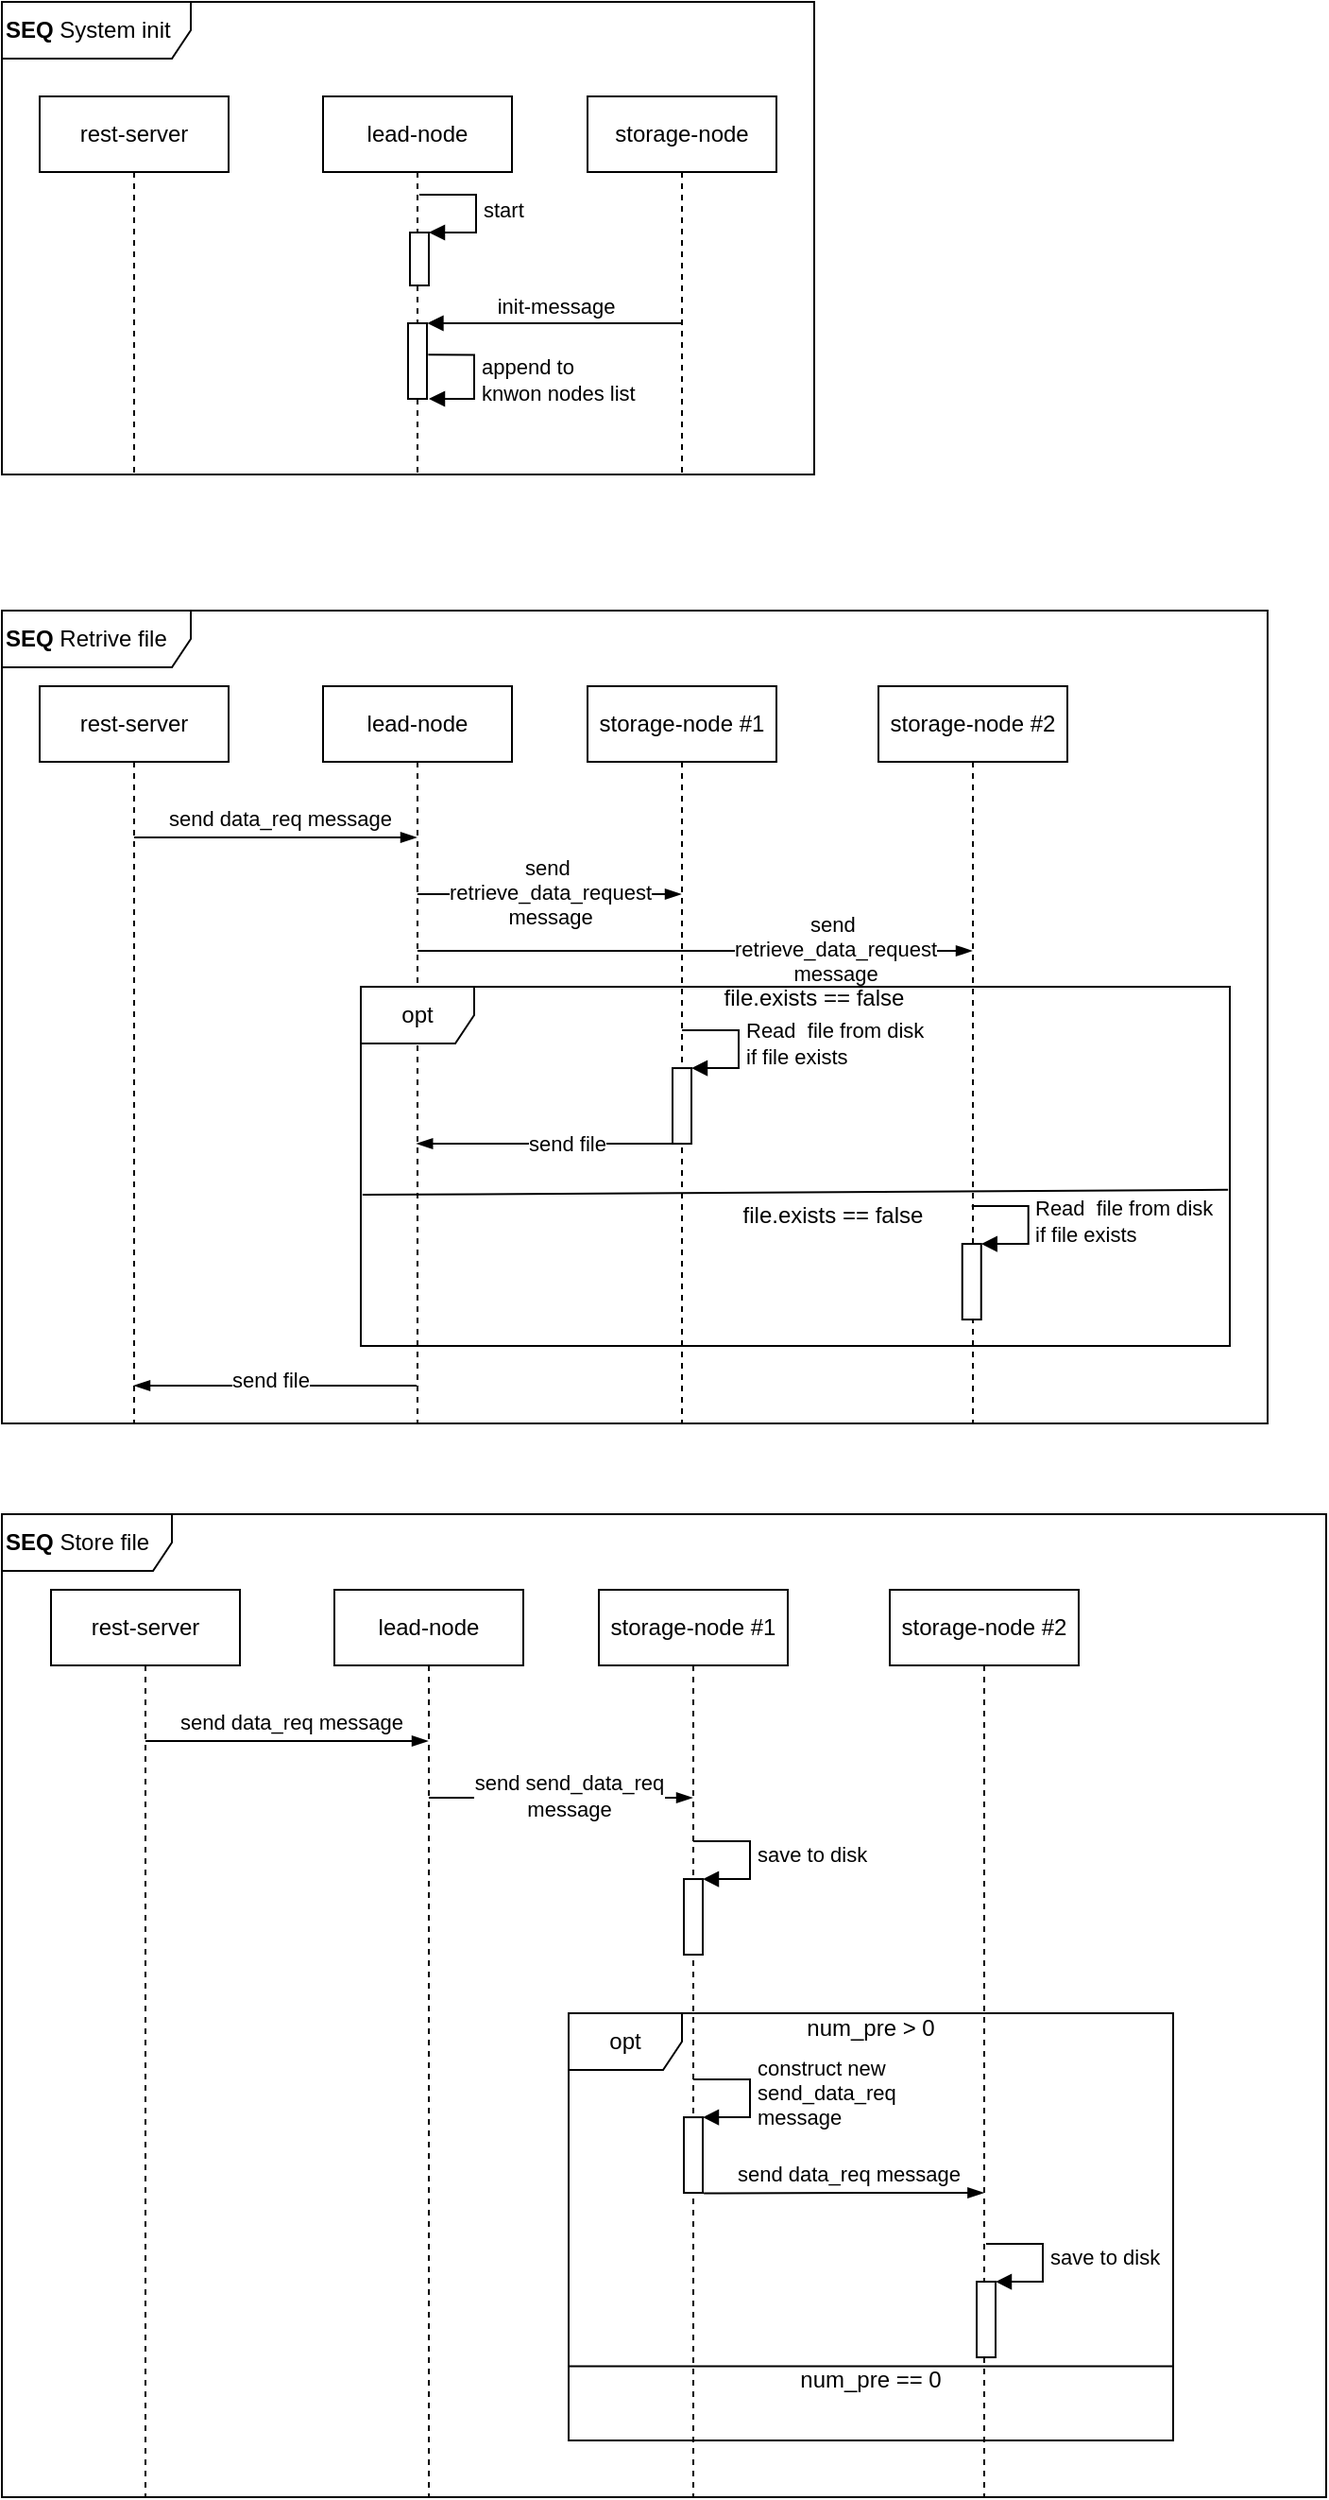 <mxfile>
    <diagram id="hpbTYKMstUZ1kIsJPyPe" name="Program flow">
        <mxGraphModel dx="1182" dy="779" grid="1" gridSize="10" guides="1" tooltips="1" connect="1" arrows="1" fold="1" page="1" pageScale="1" pageWidth="827" pageHeight="1169" math="0" shadow="0">
            <root>
                <mxCell id="0"/>
                <mxCell id="1" parent="0"/>
                <mxCell id="IMOoXnOWQLV2Bikg6EyO-6" value="lead-node" style="shape=umlLifeline;perimeter=lifelinePerimeter;whiteSpace=wrap;html=1;container=1;collapsible=0;recursiveResize=0;outlineConnect=0;" parent="1" vertex="1">
                    <mxGeometry x="210" y="90" width="100" height="200" as="geometry"/>
                </mxCell>
                <mxCell id="IMOoXnOWQLV2Bikg6EyO-12" value="" style="html=1;points=[];perimeter=orthogonalPerimeter;" parent="IMOoXnOWQLV2Bikg6EyO-6" vertex="1">
                    <mxGeometry x="46" y="72" width="10" height="28" as="geometry"/>
                </mxCell>
                <mxCell id="IMOoXnOWQLV2Bikg6EyO-13" value="start" style="edgeStyle=orthogonalEdgeStyle;html=1;align=left;spacingLeft=2;endArrow=block;rounded=0;entryX=1;entryY=0;" parent="IMOoXnOWQLV2Bikg6EyO-6" target="IMOoXnOWQLV2Bikg6EyO-12" edge="1">
                    <mxGeometry relative="1" as="geometry">
                        <mxPoint x="51" y="52" as="sourcePoint"/>
                        <Array as="points">
                            <mxPoint x="81" y="52"/>
                        </Array>
                    </mxGeometry>
                </mxCell>
                <mxCell id="IMOoXnOWQLV2Bikg6EyO-18" value="" style="html=1;points=[];perimeter=orthogonalPerimeter;" parent="IMOoXnOWQLV2Bikg6EyO-6" vertex="1">
                    <mxGeometry x="45" y="120" width="10" height="40" as="geometry"/>
                </mxCell>
                <mxCell id="IMOoXnOWQLV2Bikg6EyO-10" value="rest-server" style="shape=umlLifeline;perimeter=lifelinePerimeter;whiteSpace=wrap;html=1;container=1;collapsible=0;recursiveResize=0;outlineConnect=0;" parent="1" vertex="1">
                    <mxGeometry x="60" y="90" width="100" height="200" as="geometry"/>
                </mxCell>
                <mxCell id="IMOoXnOWQLV2Bikg6EyO-14" value="init-message" style="html=1;verticalAlign=bottom;endArrow=block;entryX=1.022;entryY=0;entryDx=0;entryDy=0;entryPerimeter=0;" parent="1" source="IMOoXnOWQLV2Bikg6EyO-16" target="IMOoXnOWQLV2Bikg6EyO-18" edge="1">
                    <mxGeometry width="80" relative="1" as="geometry">
                        <mxPoint x="409.5" y="199.584" as="sourcePoint"/>
                        <mxPoint x="320" y="210" as="targetPoint"/>
                    </mxGeometry>
                </mxCell>
                <mxCell id="IMOoXnOWQLV2Bikg6EyO-16" value="storage-node" style="shape=umlLifeline;perimeter=lifelinePerimeter;whiteSpace=wrap;html=1;container=1;collapsible=0;recursiveResize=0;outlineConnect=0;" parent="1" vertex="1">
                    <mxGeometry x="350" y="90" width="100" height="200" as="geometry"/>
                </mxCell>
                <mxCell id="IMOoXnOWQLV2Bikg6EyO-20" value="append to&lt;br&gt;knwon nodes list" style="edgeStyle=orthogonalEdgeStyle;html=1;align=left;spacingLeft=2;endArrow=block;rounded=0;exitX=1.067;exitY=0.417;exitDx=0;exitDy=0;exitPerimeter=0;" parent="1" source="IMOoXnOWQLV2Bikg6EyO-18" edge="1">
                    <mxGeometry x="0.05" relative="1" as="geometry">
                        <mxPoint x="280" y="250" as="sourcePoint"/>
                        <Array as="points">
                            <mxPoint x="290" y="227"/>
                            <mxPoint x="290" y="250"/>
                        </Array>
                        <mxPoint x="266" y="250" as="targetPoint"/>
                        <mxPoint as="offset"/>
                    </mxGeometry>
                </mxCell>
                <mxCell id="2" value="lead-node" style="shape=umlLifeline;perimeter=lifelinePerimeter;whiteSpace=wrap;html=1;container=1;collapsible=0;recursiveResize=0;outlineConnect=0;" parent="1" vertex="1">
                    <mxGeometry x="216" y="880" width="100" height="480" as="geometry"/>
                </mxCell>
                <mxCell id="6" value="rest-server" style="shape=umlLifeline;perimeter=lifelinePerimeter;whiteSpace=wrap;html=1;container=1;collapsible=0;recursiveResize=0;outlineConnect=0;" parent="1" vertex="1">
                    <mxGeometry x="66" y="880" width="100" height="480" as="geometry"/>
                </mxCell>
                <mxCell id="8" value="storage-node #1" style="shape=umlLifeline;perimeter=lifelinePerimeter;whiteSpace=wrap;html=1;container=1;collapsible=0;recursiveResize=0;outlineConnect=0;" parent="1" vertex="1">
                    <mxGeometry x="356" y="880" width="100" height="480" as="geometry"/>
                </mxCell>
                <mxCell id="15" value="" style="html=1;points=[];perimeter=orthogonalPerimeter;" parent="8" vertex="1">
                    <mxGeometry x="45" y="153.02" width="10" height="40" as="geometry"/>
                </mxCell>
                <mxCell id="16" value="save to disk" style="edgeStyle=orthogonalEdgeStyle;html=1;align=left;spacingLeft=2;endArrow=block;rounded=0;entryX=1;entryY=0;" parent="8" target="15" edge="1">
                    <mxGeometry relative="1" as="geometry">
                        <mxPoint x="50" y="133.02" as="sourcePoint"/>
                        <Array as="points">
                            <mxPoint x="80" y="133.02"/>
                        </Array>
                    </mxGeometry>
                </mxCell>
                <mxCell id="17" value="" style="html=1;points=[];perimeter=orthogonalPerimeter;" parent="8" vertex="1">
                    <mxGeometry x="45" y="279.03" width="10" height="40" as="geometry"/>
                </mxCell>
                <mxCell id="18" value="construct new&lt;br&gt;send_data_req&lt;br&gt;message" style="edgeStyle=orthogonalEdgeStyle;html=1;align=left;spacingLeft=2;endArrow=block;rounded=0;entryX=1;entryY=0;" parent="8" target="17" edge="1">
                    <mxGeometry relative="1" as="geometry">
                        <mxPoint x="50" y="259.03" as="sourcePoint"/>
                        <Array as="points">
                            <mxPoint x="80" y="259.03"/>
                        </Array>
                    </mxGeometry>
                </mxCell>
                <mxCell id="10" value="" style="endArrow=blockThin;html=1;startArrow=none;startFill=0;endFill=1;" parent="1" source="6" target="2" edge="1">
                    <mxGeometry width="50" height="50" relative="1" as="geometry">
                        <mxPoint x="310" y="1070" as="sourcePoint"/>
                        <mxPoint x="360" y="1020" as="targetPoint"/>
                        <Array as="points">
                            <mxPoint x="210" y="960"/>
                        </Array>
                    </mxGeometry>
                </mxCell>
                <mxCell id="11" value="send data_req message" style="edgeLabel;html=1;align=center;verticalAlign=middle;resizable=0;points=[];" parent="10" vertex="1" connectable="0">
                    <mxGeometry x="0.03" y="2" relative="1" as="geometry">
                        <mxPoint y="-8" as="offset"/>
                    </mxGeometry>
                </mxCell>
                <mxCell id="12" value="" style="endArrow=blockThin;html=1;endFill=1;" parent="1" source="2" target="8" edge="1">
                    <mxGeometry width="50" height="50" relative="1" as="geometry">
                        <mxPoint x="340" y="1130" as="sourcePoint"/>
                        <mxPoint x="390" y="990" as="targetPoint"/>
                        <Array as="points">
                            <mxPoint x="360" y="990"/>
                        </Array>
                    </mxGeometry>
                </mxCell>
                <mxCell id="13" value="send send_data_req &lt;br&gt;message" style="edgeLabel;html=1;align=center;verticalAlign=middle;resizable=0;points=[];" parent="12" vertex="1" connectable="0">
                    <mxGeometry x="0.06" y="1" relative="1" as="geometry">
                        <mxPoint as="offset"/>
                    </mxGeometry>
                </mxCell>
                <mxCell id="14" value="storage-node #2" style="shape=umlLifeline;perimeter=lifelinePerimeter;whiteSpace=wrap;html=1;container=1;collapsible=0;recursiveResize=0;outlineConnect=0;" parent="1" vertex="1">
                    <mxGeometry x="510" y="880" width="100" height="480" as="geometry"/>
                </mxCell>
                <mxCell id="23" value="" style="html=1;points=[];perimeter=orthogonalPerimeter;" parent="14" vertex="1">
                    <mxGeometry x="46" y="366.02" width="10" height="40" as="geometry"/>
                </mxCell>
                <mxCell id="24" value="save to disk" style="edgeStyle=orthogonalEdgeStyle;html=1;align=left;spacingLeft=2;endArrow=block;rounded=0;entryX=1;entryY=0;" parent="14" target="23" edge="1">
                    <mxGeometry relative="1" as="geometry">
                        <mxPoint x="51" y="346.02" as="sourcePoint"/>
                        <Array as="points">
                            <mxPoint x="81" y="346.02"/>
                        </Array>
                    </mxGeometry>
                </mxCell>
                <mxCell id="19" value="" style="endArrow=blockThin;html=1;startArrow=none;startFill=0;endFill=1;exitX=1.055;exitY=1.005;exitDx=0;exitDy=0;exitPerimeter=0;" parent="1" source="17" edge="1">
                    <mxGeometry width="50" height="50" relative="1" as="geometry">
                        <mxPoint x="410.0" y="1199" as="sourcePoint"/>
                        <mxPoint x="559.69" y="1199" as="targetPoint"/>
                        <Array as="points">
                            <mxPoint x="504.19" y="1199"/>
                        </Array>
                    </mxGeometry>
                </mxCell>
                <mxCell id="20" value="send data_req message" style="edgeLabel;html=1;align=center;verticalAlign=middle;resizable=0;points=[];" parent="19" vertex="1" connectable="0">
                    <mxGeometry x="0.03" y="2" relative="1" as="geometry">
                        <mxPoint y="-8" as="offset"/>
                    </mxGeometry>
                </mxCell>
                <mxCell id="25" value="lead-node" style="shape=umlLifeline;perimeter=lifelinePerimeter;whiteSpace=wrap;html=1;container=1;collapsible=0;recursiveResize=0;outlineConnect=0;" parent="1" vertex="1">
                    <mxGeometry x="210" y="402" width="100" height="390" as="geometry"/>
                </mxCell>
                <mxCell id="46" value="" style="endArrow=blockThin;html=1;endFill=1;" parent="25" target="36" edge="1">
                    <mxGeometry width="50" height="50" relative="1" as="geometry">
                        <mxPoint x="50" y="140" as="sourcePoint"/>
                        <mxPoint x="185.67" y="140" as="targetPoint"/>
                        <Array as="points">
                            <mxPoint x="140.17" y="140"/>
                        </Array>
                    </mxGeometry>
                </mxCell>
                <mxCell id="47" value="send&amp;nbsp;&lt;br&gt;retrieve_data_request&lt;br&gt;message" style="edgeLabel;html=1;align=center;verticalAlign=middle;resizable=0;points=[];" parent="46" vertex="1" connectable="0">
                    <mxGeometry x="0.06" y="1" relative="1" as="geometry">
                        <mxPoint x="65" as="offset"/>
                    </mxGeometry>
                </mxCell>
                <mxCell id="26" value="rest-server" style="shape=umlLifeline;perimeter=lifelinePerimeter;whiteSpace=wrap;html=1;container=1;collapsible=0;recursiveResize=0;outlineConnect=0;" parent="1" vertex="1">
                    <mxGeometry x="60" y="402" width="100" height="390" as="geometry"/>
                </mxCell>
                <mxCell id="27" value="storage-node #1" style="shape=umlLifeline;perimeter=lifelinePerimeter;whiteSpace=wrap;html=1;container=1;collapsible=0;recursiveResize=0;outlineConnect=0;" parent="1" vertex="1">
                    <mxGeometry x="350" y="402" width="100" height="390" as="geometry"/>
                </mxCell>
                <mxCell id="30" value="" style="html=1;points=[];perimeter=orthogonalPerimeter;" parent="27" vertex="1">
                    <mxGeometry x="45" y="202.03" width="10" height="40" as="geometry"/>
                </mxCell>
                <mxCell id="31" value="Read&amp;nbsp; file from disk&lt;br&gt;if file exists" style="edgeStyle=orthogonalEdgeStyle;html=1;align=left;spacingLeft=2;endArrow=block;rounded=0;entryX=1;entryY=0;" parent="27" target="30" edge="1">
                    <mxGeometry relative="1" as="geometry">
                        <mxPoint x="50" y="182.03" as="sourcePoint"/>
                        <Array as="points">
                            <mxPoint x="80" y="182.03"/>
                        </Array>
                    </mxGeometry>
                </mxCell>
                <mxCell id="32" value="" style="endArrow=blockThin;html=1;startArrow=none;startFill=0;endFill=1;" parent="1" source="26" target="25" edge="1">
                    <mxGeometry width="50" height="50" relative="1" as="geometry">
                        <mxPoint x="304" y="592" as="sourcePoint"/>
                        <mxPoint x="354" y="542" as="targetPoint"/>
                        <Array as="points">
                            <mxPoint x="204" y="482"/>
                        </Array>
                    </mxGeometry>
                </mxCell>
                <mxCell id="33" value="send data_req message" style="edgeLabel;html=1;align=center;verticalAlign=middle;resizable=0;points=[];" parent="32" vertex="1" connectable="0">
                    <mxGeometry x="0.03" y="2" relative="1" as="geometry">
                        <mxPoint y="-8" as="offset"/>
                    </mxGeometry>
                </mxCell>
                <mxCell id="34" value="" style="endArrow=blockThin;html=1;endFill=1;" parent="1" source="25" target="27" edge="1">
                    <mxGeometry width="50" height="50" relative="1" as="geometry">
                        <mxPoint x="334" y="652" as="sourcePoint"/>
                        <mxPoint x="384" y="512" as="targetPoint"/>
                        <Array as="points">
                            <mxPoint x="354" y="512"/>
                        </Array>
                    </mxGeometry>
                </mxCell>
                <mxCell id="35" value="send&amp;nbsp;&lt;br&gt;retrieve_data_request&lt;br&gt;message" style="edgeLabel;html=1;align=center;verticalAlign=middle;resizable=0;points=[];" parent="34" vertex="1" connectable="0">
                    <mxGeometry x="0.06" y="1" relative="1" as="geometry">
                        <mxPoint x="-4" as="offset"/>
                    </mxGeometry>
                </mxCell>
                <mxCell id="36" value="storage-node #2" style="shape=umlLifeline;perimeter=lifelinePerimeter;whiteSpace=wrap;html=1;container=1;collapsible=0;recursiveResize=0;outlineConnect=0;" parent="1" vertex="1">
                    <mxGeometry x="504" y="402" width="100" height="390" as="geometry"/>
                </mxCell>
                <mxCell id="50" value="" style="html=1;points=[];perimeter=orthogonalPerimeter;" parent="36" vertex="1">
                    <mxGeometry x="44.37" y="295.03" width="10" height="40" as="geometry"/>
                </mxCell>
                <mxCell id="51" value="Read&amp;nbsp; file from disk&lt;br&gt;if file exists" style="edgeStyle=orthogonalEdgeStyle;html=1;align=left;spacingLeft=2;endArrow=block;rounded=0;entryX=1;entryY=0;" parent="36" target="50" edge="1">
                    <mxGeometry relative="1" as="geometry">
                        <mxPoint x="49.37" y="275.03" as="sourcePoint"/>
                        <Array as="points">
                            <mxPoint x="79.37" y="275.03"/>
                        </Array>
                    </mxGeometry>
                </mxCell>
                <mxCell id="44" value="" style="endArrow=blockThin;html=1;exitX=0.5;exitY=0.949;exitDx=0;exitDy=0;exitPerimeter=0;endFill=1;" parent="1" edge="1">
                    <mxGeometry width="50" height="50" relative="1" as="geometry">
                        <mxPoint x="400" y="643.99" as="sourcePoint"/>
                        <mxPoint x="259.63" y="644" as="targetPoint"/>
                        <Array as="points">
                            <mxPoint x="370" y="644"/>
                        </Array>
                    </mxGeometry>
                </mxCell>
                <mxCell id="45" value="send file" style="edgeLabel;html=1;align=center;verticalAlign=middle;resizable=0;points=[];" parent="44" vertex="1" connectable="0">
                    <mxGeometry x="-0.126" y="2" relative="1" as="geometry">
                        <mxPoint y="-2" as="offset"/>
                    </mxGeometry>
                </mxCell>
                <mxCell id="58" value="" style="endArrow=none;html=1;exitX=0.002;exitY=0.574;exitDx=0;exitDy=0;exitPerimeter=0;entryX=0.998;entryY=0.56;entryDx=0;entryDy=0;entryPerimeter=0;" parent="1" edge="1">
                    <mxGeometry width="50" height="50" relative="1" as="geometry">
                        <mxPoint x="230.92" y="671.06" as="sourcePoint"/>
                        <mxPoint x="689.08" y="668.4" as="targetPoint"/>
                    </mxGeometry>
                </mxCell>
                <mxCell id="59" value="file.exists == false" style="text;html=1;strokeColor=none;fillColor=none;align=center;verticalAlign=middle;whiteSpace=wrap;rounded=0;" parent="1" vertex="1">
                    <mxGeometry x="430" y="672" width="100" height="20" as="geometry"/>
                </mxCell>
                <mxCell id="60" value="file.exists == false" style="text;html=1;strokeColor=none;fillColor=none;align=center;verticalAlign=middle;whiteSpace=wrap;rounded=0;" parent="1" vertex="1">
                    <mxGeometry x="420" y="562" width="100" height="10" as="geometry"/>
                </mxCell>
                <mxCell id="62" value="" style="endArrow=blockThin;html=1;endFill=1;" parent="1" source="25" target="26" edge="1">
                    <mxGeometry width="50" height="50" relative="1" as="geometry">
                        <mxPoint x="320" y="672" as="sourcePoint"/>
                        <mxPoint x="370" y="622" as="targetPoint"/>
                        <Array as="points">
                            <mxPoint x="170" y="772"/>
                        </Array>
                    </mxGeometry>
                </mxCell>
                <mxCell id="63" value="send file" style="edgeLabel;html=1;align=center;verticalAlign=middle;resizable=0;points=[];" parent="62" vertex="1" connectable="0">
                    <mxGeometry x="0.037" y="-3" relative="1" as="geometry">
                        <mxPoint as="offset"/>
                    </mxGeometry>
                </mxCell>
                <mxCell id="64" value="opt" style="shape=umlFrame;whiteSpace=wrap;html=1;" parent="1" vertex="1">
                    <mxGeometry x="230" y="561" width="460" height="190" as="geometry"/>
                </mxCell>
                <mxCell id="71" value="opt" style="shape=umlFrame;whiteSpace=wrap;html=1;" parent="1" vertex="1">
                    <mxGeometry x="340" y="1104" width="320" height="226" as="geometry"/>
                </mxCell>
                <mxCell id="72" value="" style="endArrow=none;html=1;exitX=-0.001;exitY=0.689;exitDx=0;exitDy=0;exitPerimeter=0;entryX=1.001;entryY=0.689;entryDx=0;entryDy=0;entryPerimeter=0;" parent="1" edge="1">
                    <mxGeometry width="50" height="50" relative="1" as="geometry">
                        <mxPoint x="339.68" y="1290.714" as="sourcePoint"/>
                        <mxPoint x="660.32" y="1290.714" as="targetPoint"/>
                    </mxGeometry>
                </mxCell>
                <mxCell id="73" value="num_pre &amp;gt; 0" style="text;html=1;strokeColor=none;fillColor=none;align=center;verticalAlign=middle;whiteSpace=wrap;rounded=0;" parent="1" vertex="1">
                    <mxGeometry x="450" y="1104" width="100" height="16" as="geometry"/>
                </mxCell>
                <mxCell id="74" value="num_pre == 0" style="text;html=1;strokeColor=none;fillColor=none;align=center;verticalAlign=middle;whiteSpace=wrap;rounded=0;" parent="1" vertex="1">
                    <mxGeometry x="450" y="1290" width="100" height="16" as="geometry"/>
                </mxCell>
                <mxCell id="76" value="&lt;b&gt;SEQ&lt;/b&gt; System init" style="shape=umlFrame;whiteSpace=wrap;html=1;width=100;height=30;align=left;" parent="1" vertex="1">
                    <mxGeometry x="40" y="40" width="430" height="250" as="geometry"/>
                </mxCell>
                <mxCell id="5WUikYk7vE8dVYP5Irtz-76" value="&lt;b&gt;SEQ&lt;/b&gt; Retrive file" style="shape=umlFrame;whiteSpace=wrap;html=1;width=100;height=30;align=left;" parent="1" vertex="1">
                    <mxGeometry x="40" y="362" width="670" height="430" as="geometry"/>
                </mxCell>
                <mxCell id="5WUikYk7vE8dVYP5Irtz-77" value="&lt;b&gt;SEQ &lt;/b&gt;Store file" style="shape=umlFrame;whiteSpace=wrap;html=1;width=90;height=30;align=left;" parent="1" vertex="1">
                    <mxGeometry x="40" y="840" width="701" height="520" as="geometry"/>
                </mxCell>
            </root>
        </mxGraphModel>
    </diagram>
    <diagram id="YHbWUUz5voofyjovzn7j" name="ZMQ">
        <mxGraphModel dx="946" dy="623" grid="1" gridSize="10" guides="1" tooltips="1" connect="1" arrows="1" fold="1" page="1" pageScale="1" pageWidth="827" pageHeight="1169" math="0" shadow="0">
            <root>
                <mxCell id="DcdAETs1muwsW6-YgNY1-0"/>
                <mxCell id="DcdAETs1muwsW6-YgNY1-1" parent="DcdAETs1muwsW6-YgNY1-0"/>
                <mxCell id="DcdAETs1muwsW6-YgNY1-45" value="" style="rounded=1;whiteSpace=wrap;html=1;strokeColor=default;" parent="DcdAETs1muwsW6-YgNY1-1" vertex="1">
                    <mxGeometry x="360" y="481" width="160" height="60" as="geometry"/>
                </mxCell>
                <mxCell id="vj2Frcw_i_2_Z11PTfON-19" style="edgeStyle=none;html=1;exitX=0.5;exitY=0;exitDx=0;exitDy=0;entryX=0.5;entryY=1;entryDx=0;entryDy=0;startArrow=none;startFill=0;" edge="1" parent="DcdAETs1muwsW6-YgNY1-1" source="DcdAETs1muwsW6-YgNY1-48" target="vj2Frcw_i_2_Z11PTfON-5">
                    <mxGeometry relative="1" as="geometry"/>
                </mxCell>
                <mxCell id="vj2Frcw_i_2_Z11PTfON-42" style="edgeStyle=none;html=1;entryX=0.5;entryY=1;entryDx=0;entryDy=0;startArrow=none;startFill=0;" edge="1" parent="DcdAETs1muwsW6-YgNY1-1" target="vj2Frcw_i_2_Z11PTfON-32">
                    <mxGeometry relative="1" as="geometry">
                        <mxPoint x="380" y="460" as="sourcePoint"/>
                        <Array as="points">
                            <mxPoint x="380" y="460"/>
                            <mxPoint x="180" y="460"/>
                        </Array>
                    </mxGeometry>
                </mxCell>
                <mxCell id="vj2Frcw_i_2_Z11PTfON-49" style="edgeStyle=none;html=1;startArrow=none;startFill=0;endArrow=classic;endFill=1;entryX=0.5;entryY=1;entryDx=0;entryDy=0;" edge="1" parent="DcdAETs1muwsW6-YgNY1-1" target="vj2Frcw_i_2_Z11PTfON-28">
                    <mxGeometry relative="1" as="geometry">
                        <mxPoint x="380" y="460" as="sourcePoint"/>
                        <mxPoint x="700" y="450" as="targetPoint"/>
                        <Array as="points">
                            <mxPoint x="700" y="460"/>
                        </Array>
                    </mxGeometry>
                </mxCell>
                <mxCell id="DcdAETs1muwsW6-YgNY1-48" value="PUSH" style="text;html=1;strokeColor=none;fillColor=none;align=center;verticalAlign=middle;whiteSpace=wrap;rounded=0;" parent="DcdAETs1muwsW6-YgNY1-1" vertex="1">
                    <mxGeometry x="360" y="481" width="40" height="20" as="geometry"/>
                </mxCell>
                <mxCell id="DcdAETs1muwsW6-YgNY1-49" value="PULL" style="text;html=1;strokeColor=none;fillColor=none;align=center;verticalAlign=middle;whiteSpace=wrap;rounded=0;" parent="DcdAETs1muwsW6-YgNY1-1" vertex="1">
                    <mxGeometry x="360" y="521" width="80" height="20" as="geometry"/>
                </mxCell>
                <mxCell id="DcdAETs1muwsW6-YgNY1-52" value="PULL" style="text;html=1;strokeColor=default;fillColor=none;align=center;verticalAlign=middle;whiteSpace=wrap;rounded=0;perimeterSpacing=0;" parent="DcdAETs1muwsW6-YgNY1-1" vertex="1">
                    <mxGeometry x="400" y="481" width="40" height="20" as="geometry"/>
                </mxCell>
                <mxCell id="DcdAETs1muwsW6-YgNY1-55" value="LeadNode" style="text;html=1;align=center;verticalAlign=middle;whiteSpace=wrap;rounded=0;fillColor=none;strokeColor=default;perimeterSpacing=1;" parent="DcdAETs1muwsW6-YgNY1-1" vertex="1">
                    <mxGeometry x="360" y="501" width="160" height="20" as="geometry"/>
                </mxCell>
                <mxCell id="DcdAETs1muwsW6-YgNY1-57" value="PULL" style="text;html=1;strokeColor=default;fillColor=none;align=center;verticalAlign=middle;whiteSpace=wrap;rounded=0;perimeterSpacing=0;" parent="DcdAETs1muwsW6-YgNY1-1" vertex="1">
                    <mxGeometry x="440" y="481" width="40" height="20" as="geometry"/>
                </mxCell>
                <mxCell id="DcdAETs1muwsW6-YgNY1-59" value="" style="endArrow=none;html=1;rounded=0;exitX=0;exitY=1;exitDx=0;exitDy=0;entryX=0;entryY=0;entryDx=0;entryDy=0;" parent="DcdAETs1muwsW6-YgNY1-1" source="DcdAETs1muwsW6-YgNY1-57" target="DcdAETs1muwsW6-YgNY1-57" edge="1">
                    <mxGeometry width="50" height="50" relative="1" as="geometry">
                        <mxPoint x="410" y="511.0" as="sourcePoint"/>
                        <mxPoint x="410" y="491.0" as="targetPoint"/>
                    </mxGeometry>
                </mxCell>
                <mxCell id="DcdAETs1muwsW6-YgNY1-61" value="" style="rounded=1;whiteSpace=wrap;html=1;strokeColor=default;" parent="DcdAETs1muwsW6-YgNY1-1" vertex="1">
                    <mxGeometry x="360" y="602" width="160" height="60" as="geometry"/>
                </mxCell>
                <mxCell id="DcdAETs1muwsW6-YgNY1-64" value="REST-ful API" style="text;html=1;strokeColor=default;fillColor=none;align=center;verticalAlign=middle;whiteSpace=wrap;rounded=0;" parent="DcdAETs1muwsW6-YgNY1-1" vertex="1">
                    <mxGeometry x="360" y="622" width="160" height="20" as="geometry"/>
                </mxCell>
                <mxCell id="DcdAETs1muwsW6-YgNY1-65" style="edgeStyle=orthogonalEdgeStyle;rounded=0;orthogonalLoop=1;jettySize=auto;html=1;exitX=0.5;exitY=0;exitDx=0;exitDy=0;entryX=0.5;entryY=1;entryDx=0;entryDy=0;startArrow=none;startFill=0;endArrow=classic;endFill=1;" parent="DcdAETs1muwsW6-YgNY1-1" source="DcdAETs1muwsW6-YgNY1-66" target="DcdAETs1muwsW6-YgNY1-49" edge="1">
                    <mxGeometry relative="1" as="geometry"/>
                </mxCell>
                <mxCell id="DcdAETs1muwsW6-YgNY1-66" value="PUSH" style="text;html=1;strokeColor=none;fillColor=none;align=center;verticalAlign=middle;whiteSpace=wrap;rounded=0;" parent="DcdAETs1muwsW6-YgNY1-1" vertex="1">
                    <mxGeometry x="360" y="602" width="80" height="20" as="geometry"/>
                </mxCell>
                <mxCell id="DcdAETs1muwsW6-YgNY1-67" value="PULL" style="text;html=1;strokeColor=none;fillColor=none;align=center;verticalAlign=middle;whiteSpace=wrap;rounded=0;" parent="DcdAETs1muwsW6-YgNY1-1" vertex="1">
                    <mxGeometry x="440" y="602" width="80" height="20" as="geometry"/>
                </mxCell>
                <mxCell id="DcdAETs1muwsW6-YgNY1-68" value="" style="endArrow=none;html=1;rounded=0;exitX=0;exitY=0;exitDx=0;exitDy=0;entryX=0;entryY=1;entryDx=0;entryDy=0;" parent="DcdAETs1muwsW6-YgNY1-1" source="DcdAETs1muwsW6-YgNY1-67" target="DcdAETs1muwsW6-YgNY1-67" edge="1">
                    <mxGeometry width="50" height="50" relative="1" as="geometry">
                        <mxPoint x="430" y="662" as="sourcePoint"/>
                        <mxPoint x="430" y="642" as="targetPoint"/>
                    </mxGeometry>
                </mxCell>
                <mxCell id="vj2Frcw_i_2_Z11PTfON-20" style="edgeStyle=none;html=1;exitX=0.5;exitY=0;exitDx=0;exitDy=0;entryX=0.5;entryY=1;entryDx=0;entryDy=0;startArrow=none;startFill=0;" edge="1" parent="DcdAETs1muwsW6-YgNY1-1" source="vj2Frcw_i_2_Z11PTfON-0" target="vj2Frcw_i_2_Z11PTfON-11">
                    <mxGeometry relative="1" as="geometry"/>
                </mxCell>
                <mxCell id="vj2Frcw_i_2_Z11PTfON-0" value="PUB" style="text;html=1;strokeColor=none;fillColor=none;align=center;verticalAlign=middle;whiteSpace=wrap;rounded=0;perimeterSpacing=0;" vertex="1" parent="DcdAETs1muwsW6-YgNY1-1">
                    <mxGeometry x="480" y="481" width="40" height="20" as="geometry"/>
                </mxCell>
                <mxCell id="vj2Frcw_i_2_Z11PTfON-3" style="edgeStyle=none;html=1;exitX=0.5;exitY=1;exitDx=0;exitDy=0;entryX=0.5;entryY=0;entryDx=0;entryDy=0;" edge="1" parent="DcdAETs1muwsW6-YgNY1-1" source="vj2Frcw_i_2_Z11PTfON-1" target="DcdAETs1muwsW6-YgNY1-67">
                    <mxGeometry relative="1" as="geometry">
                        <mxPoint x="479.869" y="580" as="targetPoint"/>
                    </mxGeometry>
                </mxCell>
                <mxCell id="vj2Frcw_i_2_Z11PTfON-1" value="PULL" style="text;html=1;strokeColor=none;fillColor=none;align=center;verticalAlign=middle;whiteSpace=wrap;rounded=0;" vertex="1" parent="DcdAETs1muwsW6-YgNY1-1">
                    <mxGeometry x="440" y="521" width="80" height="20" as="geometry"/>
                </mxCell>
                <mxCell id="vj2Frcw_i_2_Z11PTfON-2" value="" style="endArrow=none;html=1;exitX=1;exitY=1;exitDx=0;exitDy=0;entryX=0;entryY=0;entryDx=0;entryDy=0;" edge="1" parent="DcdAETs1muwsW6-YgNY1-1" source="DcdAETs1muwsW6-YgNY1-49" target="vj2Frcw_i_2_Z11PTfON-1">
                    <mxGeometry width="50" height="50" relative="1" as="geometry">
                        <mxPoint x="460" y="581" as="sourcePoint"/>
                        <mxPoint x="510" y="531" as="targetPoint"/>
                    </mxGeometry>
                </mxCell>
                <mxCell id="vj2Frcw_i_2_Z11PTfON-4" value="" style="rounded=1;whiteSpace=wrap;html=1;strokeColor=default;" vertex="1" parent="DcdAETs1muwsW6-YgNY1-1">
                    <mxGeometry x="360" y="320" width="160" height="60" as="geometry"/>
                </mxCell>
                <mxCell id="vj2Frcw_i_2_Z11PTfON-5" value="PULL" style="text;html=1;strokeColor=none;fillColor=none;align=center;verticalAlign=middle;whiteSpace=wrap;rounded=0;" vertex="1" parent="DcdAETs1muwsW6-YgNY1-1">
                    <mxGeometry x="360" y="360" width="40" height="20" as="geometry"/>
                </mxCell>
                <mxCell id="vj2Frcw_i_2_Z11PTfON-6" value="PAIR" style="text;html=1;strokeColor=none;fillColor=none;align=center;verticalAlign=middle;whiteSpace=wrap;rounded=0;" vertex="1" parent="DcdAETs1muwsW6-YgNY1-1">
                    <mxGeometry x="360" y="320" width="80" height="20" as="geometry"/>
                </mxCell>
                <mxCell id="vj2Frcw_i_2_Z11PTfON-18" style="edgeStyle=none;html=1;exitX=0.5;exitY=1;exitDx=0;exitDy=0;entryX=0.5;entryY=0;entryDx=0;entryDy=0;startArrow=none;startFill=0;dashed=1;" edge="1" parent="DcdAETs1muwsW6-YgNY1-1" source="vj2Frcw_i_2_Z11PTfON-7" target="DcdAETs1muwsW6-YgNY1-52">
                    <mxGeometry relative="1" as="geometry"/>
                </mxCell>
                <mxCell id="vj2Frcw_i_2_Z11PTfON-7" value="PUSH" style="text;html=1;strokeColor=default;fillColor=none;align=center;verticalAlign=middle;whiteSpace=wrap;rounded=0;perimeterSpacing=0;" vertex="1" parent="DcdAETs1muwsW6-YgNY1-1">
                    <mxGeometry x="400" y="360" width="40" height="20" as="geometry"/>
                </mxCell>
                <mxCell id="vj2Frcw_i_2_Z11PTfON-8" value="StorageNode" style="text;html=1;align=center;verticalAlign=middle;whiteSpace=wrap;rounded=0;fillColor=none;strokeColor=default;perimeterSpacing=1;" vertex="1" parent="DcdAETs1muwsW6-YgNY1-1">
                    <mxGeometry x="360" y="340" width="160" height="20" as="geometry"/>
                </mxCell>
                <mxCell id="vj2Frcw_i_2_Z11PTfON-17" style="edgeStyle=none;html=1;exitX=0.5;exitY=1;exitDx=0;exitDy=0;entryX=0.5;entryY=0;entryDx=0;entryDy=0;startArrow=none;startFill=0;dashed=1;dashPattern=1 1;" edge="1" parent="DcdAETs1muwsW6-YgNY1-1" source="vj2Frcw_i_2_Z11PTfON-9" target="DcdAETs1muwsW6-YgNY1-57">
                    <mxGeometry relative="1" as="geometry"/>
                </mxCell>
                <mxCell id="vj2Frcw_i_2_Z11PTfON-9" value="PUSH" style="text;html=1;strokeColor=default;fillColor=none;align=center;verticalAlign=middle;whiteSpace=wrap;rounded=0;perimeterSpacing=0;" vertex="1" parent="DcdAETs1muwsW6-YgNY1-1">
                    <mxGeometry x="440" y="360" width="40" height="20" as="geometry"/>
                </mxCell>
                <mxCell id="vj2Frcw_i_2_Z11PTfON-10" value="" style="endArrow=none;html=1;rounded=0;exitX=0;exitY=1;exitDx=0;exitDy=0;entryX=0;entryY=0;entryDx=0;entryDy=0;" edge="1" parent="DcdAETs1muwsW6-YgNY1-1" source="vj2Frcw_i_2_Z11PTfON-9" target="vj2Frcw_i_2_Z11PTfON-9">
                    <mxGeometry width="50" height="50" relative="1" as="geometry">
                        <mxPoint x="410" y="350.0" as="sourcePoint"/>
                        <mxPoint x="410" y="330.0" as="targetPoint"/>
                    </mxGeometry>
                </mxCell>
                <mxCell id="vj2Frcw_i_2_Z11PTfON-11" value="SUB" style="text;html=1;strokeColor=none;fillColor=none;align=center;verticalAlign=middle;whiteSpace=wrap;rounded=0;perimeterSpacing=0;" vertex="1" parent="DcdAETs1muwsW6-YgNY1-1">
                    <mxGeometry x="480" y="360" width="40" height="20" as="geometry"/>
                </mxCell>
                <mxCell id="vj2Frcw_i_2_Z11PTfON-12" value="PAIR" style="text;html=1;strokeColor=none;fillColor=none;align=center;verticalAlign=middle;whiteSpace=wrap;rounded=0;" vertex="1" parent="DcdAETs1muwsW6-YgNY1-1">
                    <mxGeometry x="440" y="320" width="80" height="20" as="geometry"/>
                </mxCell>
                <mxCell id="vj2Frcw_i_2_Z11PTfON-13" value="" style="endArrow=none;html=1;exitX=0;exitY=1;exitDx=0;exitDy=0;entryX=0;entryY=0;entryDx=0;entryDy=0;" edge="1" parent="DcdAETs1muwsW6-YgNY1-1" source="vj2Frcw_i_2_Z11PTfON-12" target="vj2Frcw_i_2_Z11PTfON-12">
                    <mxGeometry width="50" height="50" relative="1" as="geometry">
                        <mxPoint x="460" y="420" as="sourcePoint"/>
                        <mxPoint x="510" y="370" as="targetPoint"/>
                    </mxGeometry>
                </mxCell>
                <mxCell id="vj2Frcw_i_2_Z11PTfON-15" style="edgeStyle=none;html=1;exitX=0.5;exitY=1;exitDx=0;exitDy=0;startArrow=classic;startFill=1;" edge="1" parent="DcdAETs1muwsW6-YgNY1-1" source="vj2Frcw_i_2_Z11PTfON-14" target="vj2Frcw_i_2_Z11PTfON-16">
                    <mxGeometry relative="1" as="geometry">
                        <mxPoint x="440" y="730" as="targetPoint"/>
                    </mxGeometry>
                </mxCell>
                <mxCell id="vj2Frcw_i_2_Z11PTfON-14" value="HTTP" style="text;html=1;strokeColor=none;fillColor=none;align=center;verticalAlign=middle;whiteSpace=wrap;rounded=0;" vertex="1" parent="DcdAETs1muwsW6-YgNY1-1">
                    <mxGeometry x="360" y="640" width="160" height="22" as="geometry"/>
                </mxCell>
                <mxCell id="vj2Frcw_i_2_Z11PTfON-16" value="" style="points=[];aspect=fixed;html=1;align=center;shadow=0;dashed=0;image;image=img/lib/allied_telesis/computer_and_terminals/Laptop.svg;strokeColor=default;fillColor=none;" vertex="1" parent="DcdAETs1muwsW6-YgNY1-1">
                    <mxGeometry x="419" y="720" width="42" height="42.6" as="geometry"/>
                </mxCell>
                <mxCell id="vj2Frcw_i_2_Z11PTfON-21" value="" style="rounded=1;whiteSpace=wrap;html=1;strokeColor=default;" vertex="1" parent="DcdAETs1muwsW6-YgNY1-1">
                    <mxGeometry x="560" y="320" width="160" height="60" as="geometry"/>
                </mxCell>
                <mxCell id="vj2Frcw_i_2_Z11PTfON-22" value="SUB" style="text;html=1;strokeColor=none;fillColor=none;align=center;verticalAlign=middle;whiteSpace=wrap;rounded=0;" vertex="1" parent="DcdAETs1muwsW6-YgNY1-1">
                    <mxGeometry x="560" y="360" width="40" height="20" as="geometry"/>
                </mxCell>
                <mxCell id="vj2Frcw_i_2_Z11PTfON-23" value="PAIR" style="text;html=1;strokeColor=none;fillColor=none;align=center;verticalAlign=middle;whiteSpace=wrap;rounded=0;" vertex="1" parent="DcdAETs1muwsW6-YgNY1-1">
                    <mxGeometry x="560" y="320" width="80" height="20" as="geometry"/>
                </mxCell>
                <mxCell id="vj2Frcw_i_2_Z11PTfON-46" style="edgeStyle=none;html=1;dashed=1;startArrow=none;startFill=0;endArrow=none;endFill=0;exitX=0.5;exitY=1;exitDx=0;exitDy=0;" edge="1" parent="DcdAETs1muwsW6-YgNY1-1" source="vj2Frcw_i_2_Z11PTfON-26">
                    <mxGeometry relative="1" as="geometry">
                        <mxPoint x="420" y="440" as="targetPoint"/>
                        <mxPoint x="710" y="420" as="sourcePoint"/>
                        <Array as="points">
                            <mxPoint x="660" y="440"/>
                        </Array>
                    </mxGeometry>
                </mxCell>
                <mxCell id="vj2Frcw_i_2_Z11PTfON-24" value="PUSH" style="text;html=1;strokeColor=default;fillColor=none;align=center;verticalAlign=middle;whiteSpace=wrap;rounded=0;perimeterSpacing=0;" vertex="1" parent="DcdAETs1muwsW6-YgNY1-1">
                    <mxGeometry x="600" y="360" width="40" height="20" as="geometry"/>
                </mxCell>
                <mxCell id="vj2Frcw_i_2_Z11PTfON-25" value="StorageNode" style="text;html=1;align=center;verticalAlign=middle;whiteSpace=wrap;rounded=0;fillColor=none;strokeColor=default;perimeterSpacing=1;" vertex="1" parent="DcdAETs1muwsW6-YgNY1-1">
                    <mxGeometry x="560" y="340" width="160" height="20" as="geometry"/>
                </mxCell>
                <mxCell id="vj2Frcw_i_2_Z11PTfON-47" style="edgeStyle=none;html=1;exitX=0.5;exitY=1;exitDx=0;exitDy=0;dashed=1;dashPattern=1 1;startArrow=none;startFill=0;endArrow=none;endFill=0;" edge="1" parent="DcdAETs1muwsW6-YgNY1-1" source="vj2Frcw_i_2_Z11PTfON-24">
                    <mxGeometry relative="1" as="geometry">
                        <mxPoint x="460" y="420" as="targetPoint"/>
                        <Array as="points">
                            <mxPoint x="620" y="420"/>
                        </Array>
                    </mxGeometry>
                </mxCell>
                <mxCell id="vj2Frcw_i_2_Z11PTfON-26" value="PUSH" style="text;html=1;strokeColor=default;fillColor=none;align=center;verticalAlign=middle;whiteSpace=wrap;rounded=0;perimeterSpacing=0;" vertex="1" parent="DcdAETs1muwsW6-YgNY1-1">
                    <mxGeometry x="640" y="360" width="40" height="20" as="geometry"/>
                </mxCell>
                <mxCell id="vj2Frcw_i_2_Z11PTfON-27" value="" style="endArrow=none;html=1;rounded=0;exitX=0;exitY=1;exitDx=0;exitDy=0;entryX=0;entryY=0;entryDx=0;entryDy=0;" edge="1" parent="DcdAETs1muwsW6-YgNY1-1" source="vj2Frcw_i_2_Z11PTfON-26" target="vj2Frcw_i_2_Z11PTfON-26">
                    <mxGeometry width="50" height="50" relative="1" as="geometry">
                        <mxPoint x="610" y="350.0" as="sourcePoint"/>
                        <mxPoint x="610" y="330.0" as="targetPoint"/>
                    </mxGeometry>
                </mxCell>
                <mxCell id="vj2Frcw_i_2_Z11PTfON-50" style="edgeStyle=none;html=1;exitX=0.5;exitY=1;exitDx=0;exitDy=0;startArrow=none;startFill=0;endArrow=none;endFill=0;" edge="1" parent="DcdAETs1muwsW6-YgNY1-1" source="vj2Frcw_i_2_Z11PTfON-22">
                    <mxGeometry relative="1" as="geometry">
                        <mxPoint x="500" y="400" as="targetPoint"/>
                        <Array as="points">
                            <mxPoint x="580" y="400"/>
                        </Array>
                    </mxGeometry>
                </mxCell>
                <mxCell id="vj2Frcw_i_2_Z11PTfON-28" value="SUB" style="text;html=1;strokeColor=none;fillColor=none;align=center;verticalAlign=middle;whiteSpace=wrap;rounded=0;perimeterSpacing=0;" vertex="1" parent="DcdAETs1muwsW6-YgNY1-1">
                    <mxGeometry x="680" y="360" width="40" height="20" as="geometry"/>
                </mxCell>
                <mxCell id="vj2Frcw_i_2_Z11PTfON-29" value="PAIR" style="text;html=1;strokeColor=none;fillColor=none;align=center;verticalAlign=middle;whiteSpace=wrap;rounded=0;" vertex="1" parent="DcdAETs1muwsW6-YgNY1-1">
                    <mxGeometry x="640" y="320" width="80" height="20" as="geometry"/>
                </mxCell>
                <mxCell id="vj2Frcw_i_2_Z11PTfON-30" value="" style="endArrow=none;html=1;exitX=0;exitY=1;exitDx=0;exitDy=0;entryX=0;entryY=0;entryDx=0;entryDy=0;" edge="1" parent="DcdAETs1muwsW6-YgNY1-1" source="vj2Frcw_i_2_Z11PTfON-29" target="vj2Frcw_i_2_Z11PTfON-29">
                    <mxGeometry width="50" height="50" relative="1" as="geometry">
                        <mxPoint x="660" y="420" as="sourcePoint"/>
                        <mxPoint x="710" y="370" as="targetPoint"/>
                    </mxGeometry>
                </mxCell>
                <mxCell id="vj2Frcw_i_2_Z11PTfON-31" value="" style="rounded=1;whiteSpace=wrap;html=1;strokeColor=default;" vertex="1" parent="DcdAETs1muwsW6-YgNY1-1">
                    <mxGeometry x="160" y="320" width="160" height="60" as="geometry"/>
                </mxCell>
                <mxCell id="vj2Frcw_i_2_Z11PTfON-32" value="PULL" style="text;html=1;strokeColor=none;fillColor=none;align=center;verticalAlign=middle;whiteSpace=wrap;rounded=0;" vertex="1" parent="DcdAETs1muwsW6-YgNY1-1">
                    <mxGeometry x="160" y="360" width="40" height="20" as="geometry"/>
                </mxCell>
                <mxCell id="vj2Frcw_i_2_Z11PTfON-33" value="PAIR" style="text;html=1;strokeColor=none;fillColor=none;align=center;verticalAlign=middle;whiteSpace=wrap;rounded=0;" vertex="1" parent="DcdAETs1muwsW6-YgNY1-1">
                    <mxGeometry x="160" y="320" width="80" height="20" as="geometry"/>
                </mxCell>
                <mxCell id="vj2Frcw_i_2_Z11PTfON-45" style="edgeStyle=none;html=1;exitX=0.5;exitY=1;exitDx=0;exitDy=0;startArrow=none;startFill=0;endArrow=none;endFill=0;dashed=1;" edge="1" parent="DcdAETs1muwsW6-YgNY1-1" source="vj2Frcw_i_2_Z11PTfON-34">
                    <mxGeometry relative="1" as="geometry">
                        <mxPoint x="420" y="440" as="targetPoint"/>
                        <Array as="points">
                            <mxPoint x="220" y="440"/>
                        </Array>
                    </mxGeometry>
                </mxCell>
                <mxCell id="vj2Frcw_i_2_Z11PTfON-34" value="PUSH" style="text;html=1;strokeColor=default;fillColor=none;align=center;verticalAlign=middle;whiteSpace=wrap;rounded=0;perimeterSpacing=0;" vertex="1" parent="DcdAETs1muwsW6-YgNY1-1">
                    <mxGeometry x="200" y="360" width="40" height="20" as="geometry"/>
                </mxCell>
                <mxCell id="vj2Frcw_i_2_Z11PTfON-35" value="StorageNode" style="text;html=1;align=center;verticalAlign=middle;whiteSpace=wrap;rounded=0;fillColor=none;strokeColor=default;perimeterSpacing=1;" vertex="1" parent="DcdAETs1muwsW6-YgNY1-1">
                    <mxGeometry x="160" y="340" width="160" height="20" as="geometry"/>
                </mxCell>
                <mxCell id="vj2Frcw_i_2_Z11PTfON-48" style="edgeStyle=none;html=1;exitX=0.5;exitY=1;exitDx=0;exitDy=0;dashed=1;dashPattern=1 1;startArrow=none;startFill=0;endArrow=none;endFill=0;" edge="1" parent="DcdAETs1muwsW6-YgNY1-1" source="vj2Frcw_i_2_Z11PTfON-36">
                    <mxGeometry relative="1" as="geometry">
                        <mxPoint x="460" y="420" as="targetPoint"/>
                        <Array as="points">
                            <mxPoint x="260" y="420"/>
                        </Array>
                    </mxGeometry>
                </mxCell>
                <mxCell id="vj2Frcw_i_2_Z11PTfON-36" value="PUSH" style="text;html=1;strokeColor=default;fillColor=none;align=center;verticalAlign=middle;whiteSpace=wrap;rounded=0;perimeterSpacing=0;" vertex="1" parent="DcdAETs1muwsW6-YgNY1-1">
                    <mxGeometry x="240" y="360" width="40" height="20" as="geometry"/>
                </mxCell>
                <mxCell id="vj2Frcw_i_2_Z11PTfON-37" value="" style="endArrow=none;html=1;rounded=0;exitX=0;exitY=1;exitDx=0;exitDy=0;entryX=0;entryY=0;entryDx=0;entryDy=0;" edge="1" parent="DcdAETs1muwsW6-YgNY1-1" source="vj2Frcw_i_2_Z11PTfON-36" target="vj2Frcw_i_2_Z11PTfON-36">
                    <mxGeometry width="50" height="50" relative="1" as="geometry">
                        <mxPoint x="210" y="350.0" as="sourcePoint"/>
                        <mxPoint x="210" y="330.0" as="targetPoint"/>
                    </mxGeometry>
                </mxCell>
                <mxCell id="vj2Frcw_i_2_Z11PTfON-51" style="edgeStyle=none;html=1;exitX=0.5;exitY=1;exitDx=0;exitDy=0;startArrow=none;startFill=0;endArrow=none;endFill=0;" edge="1" parent="DcdAETs1muwsW6-YgNY1-1" source="vj2Frcw_i_2_Z11PTfON-38">
                    <mxGeometry relative="1" as="geometry">
                        <mxPoint x="500" y="400" as="targetPoint"/>
                        <Array as="points">
                            <mxPoint x="300" y="400"/>
                        </Array>
                    </mxGeometry>
                </mxCell>
                <mxCell id="vj2Frcw_i_2_Z11PTfON-38" value="SUB" style="text;html=1;strokeColor=none;fillColor=none;align=center;verticalAlign=middle;whiteSpace=wrap;rounded=0;perimeterSpacing=0;" vertex="1" parent="DcdAETs1muwsW6-YgNY1-1">
                    <mxGeometry x="280" y="360" width="40" height="20" as="geometry"/>
                </mxCell>
                <mxCell id="vj2Frcw_i_2_Z11PTfON-39" value="PAIR" style="text;html=1;strokeColor=none;fillColor=none;align=center;verticalAlign=middle;whiteSpace=wrap;rounded=0;" vertex="1" parent="DcdAETs1muwsW6-YgNY1-1">
                    <mxGeometry x="240" y="320" width="80" height="20" as="geometry"/>
                </mxCell>
                <mxCell id="vj2Frcw_i_2_Z11PTfON-40" value="" style="endArrow=none;html=1;exitX=0;exitY=1;exitDx=0;exitDy=0;entryX=0;entryY=0;entryDx=0;entryDy=0;" edge="1" parent="DcdAETs1muwsW6-YgNY1-1" source="vj2Frcw_i_2_Z11PTfON-39" target="vj2Frcw_i_2_Z11PTfON-39">
                    <mxGeometry width="50" height="50" relative="1" as="geometry">
                        <mxPoint x="260" y="420" as="sourcePoint"/>
                        <mxPoint x="310" y="370" as="targetPoint"/>
                    </mxGeometry>
                </mxCell>
            </root>
        </mxGraphModel>
    </diagram>
</mxfile>